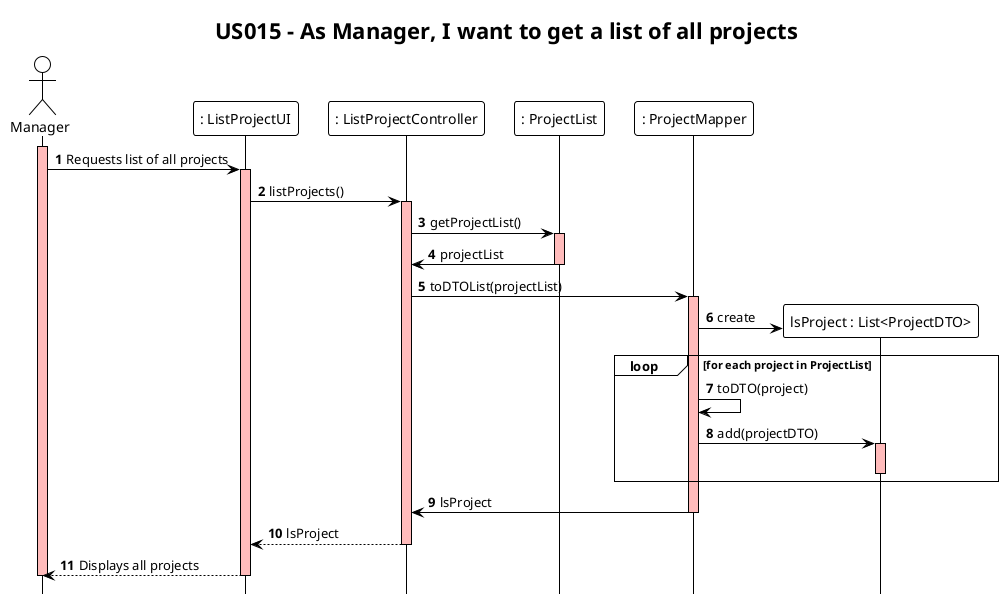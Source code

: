@startuml
!theme plain
autonumber
hide footbox
title "US015 - As Manager, I want to get a list of all projects"

actor Manager as Manager
participant ": ListProjectUI" as UI
participant ": ListProjectController" as Controller
participant ": ProjectList" as ProjectList
participant ": ProjectMapper" as Mapper
participant "lsProject : List<ProjectDTO>" as DTOList

activate Manager #FFBBBB
Manager -> UI: Requests list of all projects

activate UI #FFBBBB
UI -> Controller: listProjects()

activate Controller #FFBBBB
Controller -> ProjectList : getProjectList()
activate ProjectList #FFBBBB

ProjectList -> Controller : projectList
deactivate ProjectList

Controller -> Mapper : toDTOList(projectList)
activate Mapper #FFBBBB

Mapper -> DTOList ** : create

loop for each project in ProjectList
Mapper -> Mapper : toDTO(project)
Mapper -> DTOList : add(projectDTO)
activate DTOList #FFBBBB
deactivate DTOList
end

Mapper -> Controller : lsProject
deactivate Mapper

Controller --> UI : lsProject
deactivate Controller

UI --> Manager: Displays all projects
deactivate UI
deactivate Manager #FFBBBB
@enduml